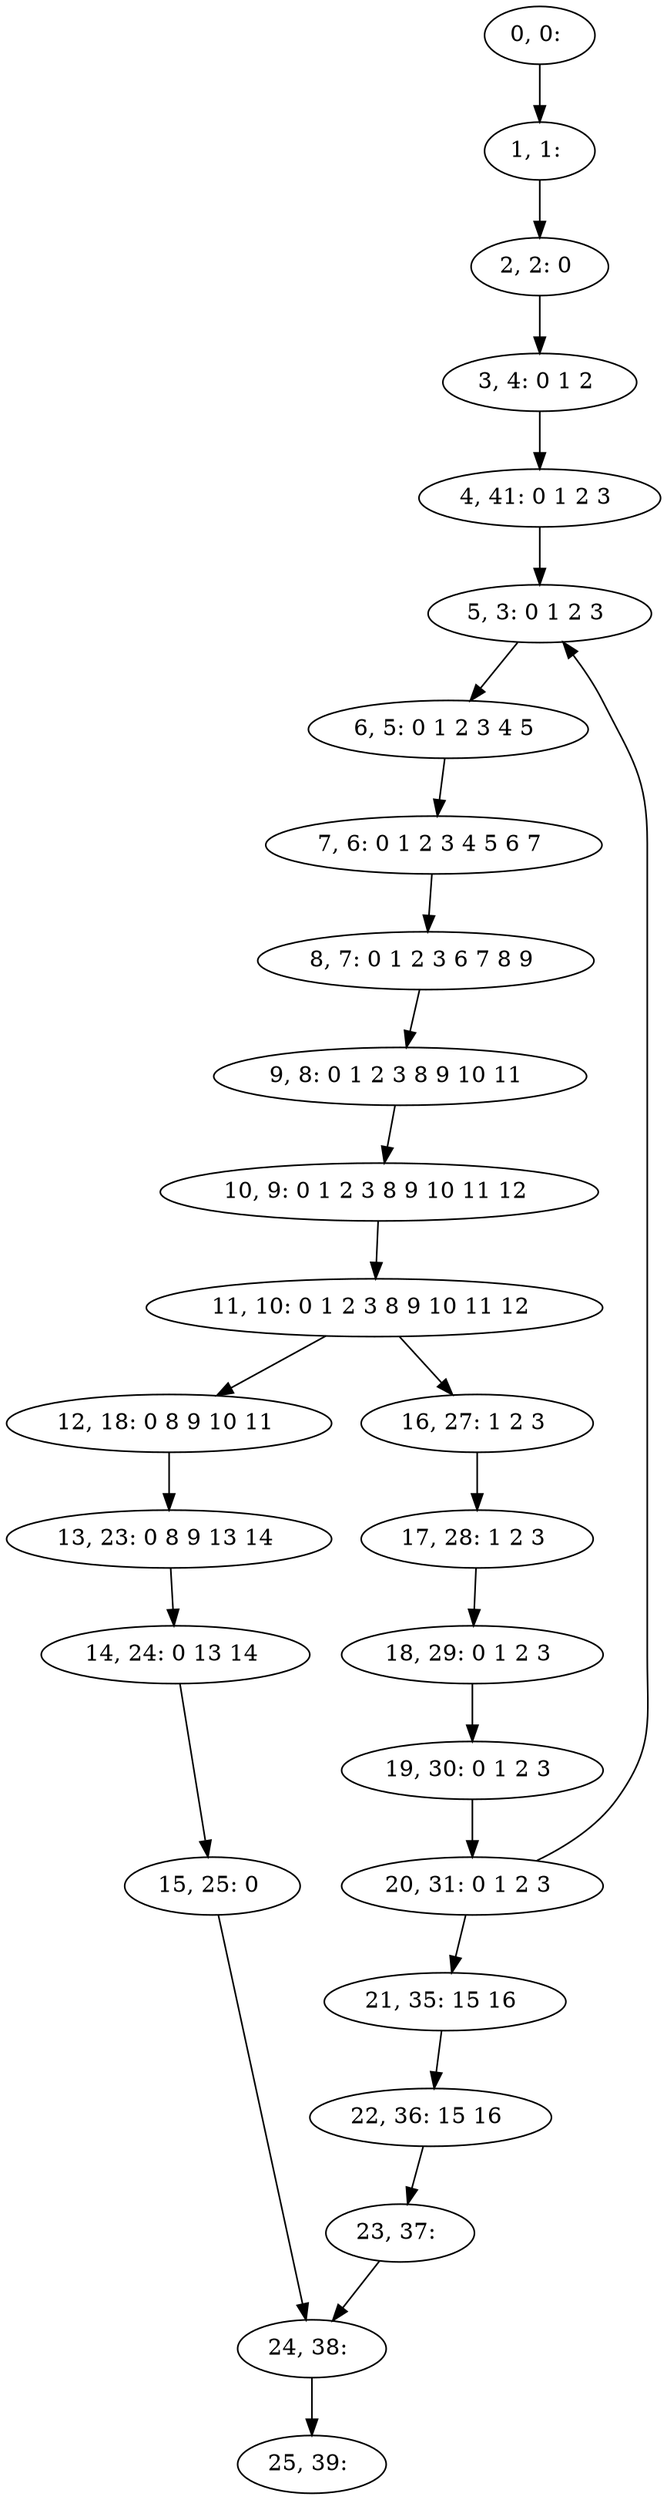 digraph G {
0[label="0, 0: "];
1[label="1, 1: "];
2[label="2, 2: 0 "];
3[label="3, 4: 0 1 2 "];
4[label="4, 41: 0 1 2 3 "];
5[label="5, 3: 0 1 2 3 "];
6[label="6, 5: 0 1 2 3 4 5 "];
7[label="7, 6: 0 1 2 3 4 5 6 7 "];
8[label="8, 7: 0 1 2 3 6 7 8 9 "];
9[label="9, 8: 0 1 2 3 8 9 10 11 "];
10[label="10, 9: 0 1 2 3 8 9 10 11 12 "];
11[label="11, 10: 0 1 2 3 8 9 10 11 12 "];
12[label="12, 18: 0 8 9 10 11 "];
13[label="13, 23: 0 8 9 13 14 "];
14[label="14, 24: 0 13 14 "];
15[label="15, 25: 0 "];
16[label="16, 27: 1 2 3 "];
17[label="17, 28: 1 2 3 "];
18[label="18, 29: 0 1 2 3 "];
19[label="19, 30: 0 1 2 3 "];
20[label="20, 31: 0 1 2 3 "];
21[label="21, 35: 15 16 "];
22[label="22, 36: 15 16 "];
23[label="23, 37: "];
24[label="24, 38: "];
25[label="25, 39: "];
0->1 ;
1->2 ;
2->3 ;
3->4 ;
4->5 ;
5->6 ;
6->7 ;
7->8 ;
8->9 ;
9->10 ;
10->11 ;
11->12 ;
11->16 ;
12->13 ;
13->14 ;
14->15 ;
15->24 ;
16->17 ;
17->18 ;
18->19 ;
19->20 ;
20->21 ;
20->5 ;
21->22 ;
22->23 ;
23->24 ;
24->25 ;
}
